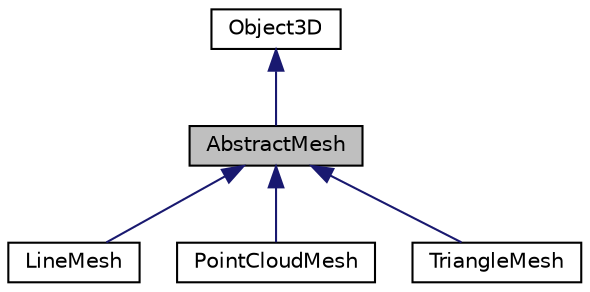 digraph "AbstractMesh"
{
  edge [fontname="Helvetica",fontsize="10",labelfontname="Helvetica",labelfontsize="10"];
  node [fontname="Helvetica",fontsize="10",shape=record];
  Node1 [label="AbstractMesh",height=0.2,width=0.4,color="black", fillcolor="grey75", style="filled" fontcolor="black"];
  Node2 -> Node1 [dir="back",color="midnightblue",fontsize="10",style="solid"];
  Node2 [label="Object3D",height=0.2,width=0.4,color="black", fillcolor="white", style="filled",URL="$class_object3_d.html",tooltip="An object positioned in 3D space. "];
  Node1 -> Node3 [dir="back",color="midnightblue",fontsize="10",style="solid"];
  Node3 [label="LineMesh",height=0.2,width=0.4,color="black", fillcolor="white", style="filled",URL="$class_line_mesh.html",tooltip="This class extends AbstractMesh and renders lines. "];
  Node1 -> Node4 [dir="back",color="midnightblue",fontsize="10",style="solid"];
  Node4 [label="PointCloudMesh",height=0.2,width=0.4,color="black", fillcolor="white", style="filled",URL="$class_point_cloud_mesh.html",tooltip="This class extends AbstractMesh. "];
  Node1 -> Node5 [dir="back",color="midnightblue",fontsize="10",style="solid"];
  Node5 [label="TriangleMesh",height=0.2,width=0.4,color="black", fillcolor="white", style="filled",URL="$class_triangle_mesh.html",tooltip="This class extends AbstractMesh and renders triangles. "];
}
